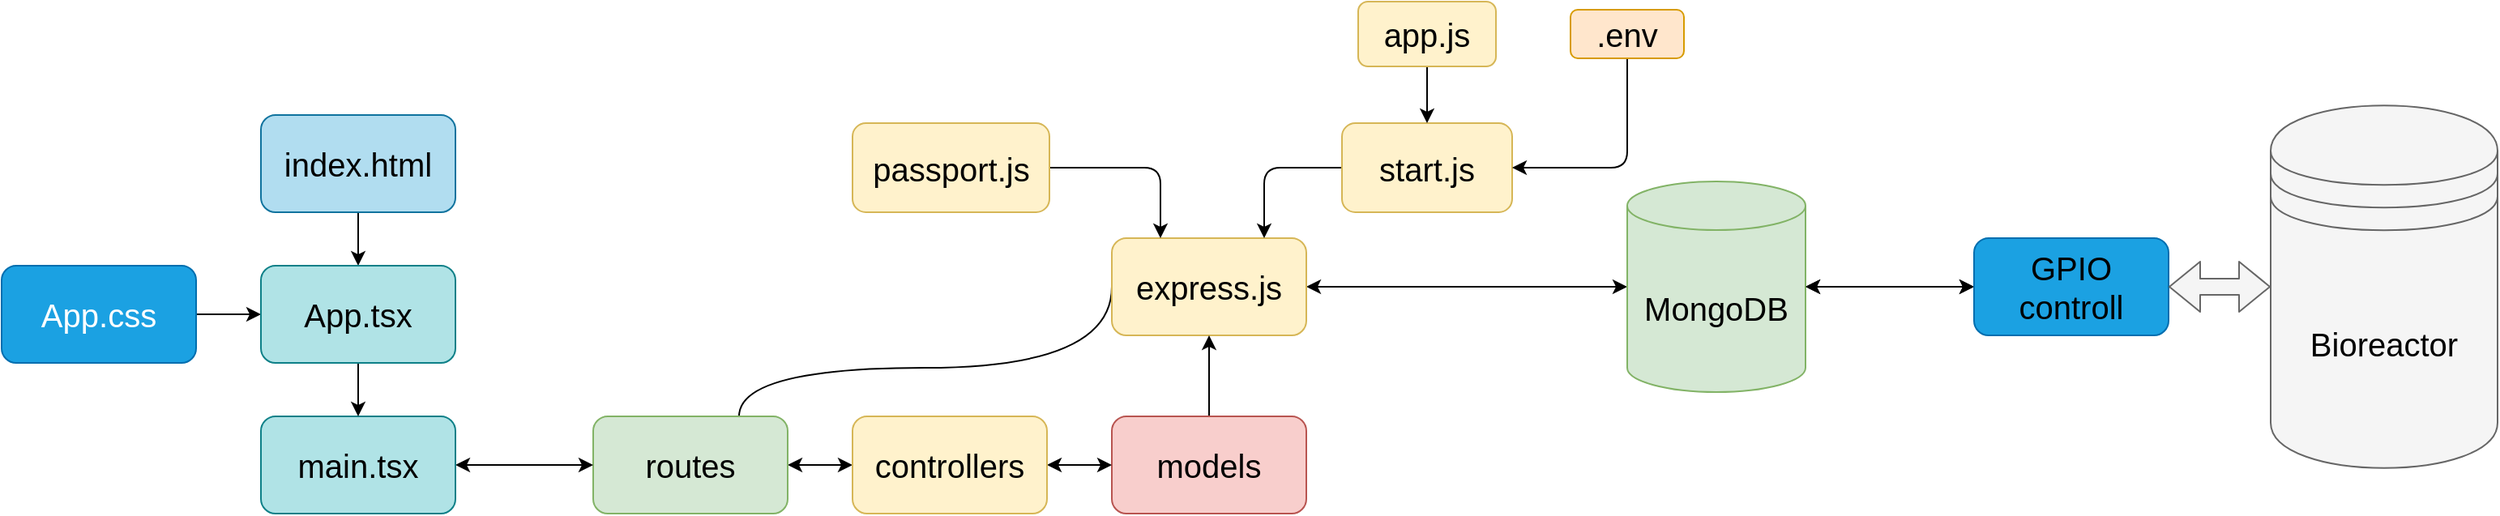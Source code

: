 <mxfile>
    <diagram id="_fO-0qVLtvQtgHuVrZ_L" name="Page-1">
        <mxGraphModel dx="1368" dy="783" grid="0" gridSize="10" guides="1" tooltips="1" connect="1" arrows="1" fold="1" page="1" pageScale="1" pageWidth="850" pageHeight="1100" background="#ffffff" math="0" shadow="0">
            <root>
                <mxCell id="0"/>
                <mxCell id="1" parent="0"/>
                <mxCell id="70" style="edgeStyle=orthogonalEdgeStyle;html=1;exitX=0;exitY=0.5;exitDx=0;exitDy=0;entryX=0.75;entryY=0;entryDx=0;entryDy=0;strokeColor=#000000;fontColor=#000000;startArrow=none;startFill=0;endArrow=none;endFill=0;curved=1;" parent="1" source="21" target="44" edge="1">
                    <mxGeometry relative="1" as="geometry">
                        <Array as="points">
                            <mxPoint x="1218" y="571"/>
                            <mxPoint x="988" y="571"/>
                        </Array>
                    </mxGeometry>
                </mxCell>
                <mxCell id="72" style="edgeStyle=orthogonalEdgeStyle;html=1;exitX=1;exitY=0.5;exitDx=0;exitDy=0;entryX=0;entryY=0.5;entryDx=0;entryDy=0;entryPerimeter=0;strokeColor=#000000;fontColor=#000000;startArrow=classic;startFill=1;endArrow=classic;endFill=1;" parent="1" source="21" target="32" edge="1">
                    <mxGeometry relative="1" as="geometry"/>
                </mxCell>
                <mxCell id="21" value="express.js" style="rounded=1;whiteSpace=wrap;html=1;hachureGap=4;fontFamily=Helvetica;fontSize=20;labelBackgroundColor=none;shadow=0;fillColor=#fff2cc;strokeColor=#d6b656;fontColor=#000000;" parent="1" vertex="1">
                    <mxGeometry x="1218" y="491" width="120" height="60" as="geometry"/>
                </mxCell>
                <mxCell id="27" style="edgeStyle=orthogonalEdgeStyle;hachureGap=4;html=1;exitX=0;exitY=0.5;exitDx=0;exitDy=0;fontFamily=Helvetica;fontSize=16;fontColor=#000000;labelBackgroundColor=none;shadow=0;fillColor=#f5f5f5;strokeColor=#000000;" parent="1" source="24" target="21" edge="1">
                    <mxGeometry relative="1" as="geometry">
                        <Array as="points">
                            <mxPoint x="1312" y="448"/>
                        </Array>
                    </mxGeometry>
                </mxCell>
                <mxCell id="24" value="start.js" style="rounded=1;whiteSpace=wrap;html=1;hachureGap=4;fontFamily=Helvetica;fontSize=20;labelBackgroundColor=none;shadow=0;fillColor=#fff2cc;strokeColor=#d6b656;fontColor=#000000;" parent="1" vertex="1">
                    <mxGeometry x="1360" y="420" width="105" height="55" as="geometry"/>
                </mxCell>
                <mxCell id="73" style="edgeStyle=orthogonalEdgeStyle;html=1;exitX=0.5;exitY=1;exitDx=0;exitDy=0;entryX=1;entryY=0.5;entryDx=0;entryDy=0;strokeColor=#000000;fontColor=#000000;startArrow=none;startFill=0;endArrow=classic;endFill=1;" parent="1" source="28" target="24" edge="1">
                    <mxGeometry relative="1" as="geometry"/>
                </mxCell>
                <mxCell id="28" value=".env" style="rounded=1;whiteSpace=wrap;html=1;hachureGap=4;fontFamily=Helvetica;fontSize=20;labelBackgroundColor=none;shadow=0;fillColor=#ffe6cc;strokeColor=#d79b00;fontColor=#000000;" parent="1" vertex="1">
                    <mxGeometry x="1501" y="350" width="70" height="30" as="geometry"/>
                </mxCell>
                <mxCell id="31" style="edgeStyle=none;hachureGap=4;html=1;exitX=0.5;exitY=1;exitDx=0;exitDy=0;entryX=0.5;entryY=0;entryDx=0;entryDy=0;fontFamily=Helvetica;fontSize=16;fontColor=#000000;labelBackgroundColor=none;shadow=0;fillColor=#f5f5f5;strokeColor=#000000;" parent="1" source="30" target="24" edge="1">
                    <mxGeometry relative="1" as="geometry"/>
                </mxCell>
                <mxCell id="30" value="app.js" style="rounded=1;whiteSpace=wrap;html=1;hachureGap=4;fontFamily=Helvetica;fontSize=20;labelBackgroundColor=none;shadow=0;fillColor=#fff2cc;strokeColor=#d6b656;fontColor=#000000;" parent="1" vertex="1">
                    <mxGeometry x="1370" y="345" width="85" height="40" as="geometry"/>
                </mxCell>
                <mxCell id="79" value="" style="edgeStyle=none;html=1;strokeColor=#000000;startArrow=classic;startFill=1;" parent="1" source="32" target="50" edge="1">
                    <mxGeometry relative="1" as="geometry"/>
                </mxCell>
                <mxCell id="32" value="MongoDB" style="shape=cylinder3;whiteSpace=wrap;html=1;boundedLbl=1;backgroundOutline=1;size=15;hachureGap=4;fontFamily=Helvetica;fontSize=20;labelBackgroundColor=none;shadow=0;fillColor=#d5e8d4;strokeColor=#82b366;fontColor=#000000;" parent="1" vertex="1">
                    <mxGeometry x="1536" y="456" width="110" height="130" as="geometry"/>
                </mxCell>
                <mxCell id="58" style="edgeStyle=none;html=1;exitX=0.5;exitY=0;exitDx=0;exitDy=0;entryX=0.5;entryY=1;entryDx=0;entryDy=0;startArrow=none;startFill=0;endArrow=classic;endFill=1;strokeColor=#000000;" parent="1" source="39" target="21" edge="1">
                    <mxGeometry relative="1" as="geometry"/>
                </mxCell>
                <mxCell id="39" value="models" style="rounded=1;whiteSpace=wrap;html=1;hachureGap=4;fontFamily=Helvetica;fontSize=20;labelBackgroundColor=none;shadow=0;fillColor=#f8cecc;strokeColor=#b85450;fontColor=#000000;" parent="1" vertex="1">
                    <mxGeometry x="1218" y="601" width="120" height="60" as="geometry"/>
                </mxCell>
                <mxCell id="46" style="edgeStyle=orthogonalEdgeStyle;curved=1;hachureGap=4;html=1;exitX=0;exitY=0.5;exitDx=0;exitDy=0;entryX=1;entryY=0.5;entryDx=0;entryDy=0;fontFamily=Helvetica;fontSize=16;fontColor=#000000;labelBackgroundColor=none;shadow=0;fillColor=#f5f5f5;strokeColor=#000000;startArrow=classic;startFill=1;endArrow=classic;endFill=1;" parent="1" source="42" target="44" edge="1">
                    <mxGeometry relative="1" as="geometry"/>
                </mxCell>
                <mxCell id="60" style="edgeStyle=none;html=1;exitX=1;exitY=0.5;exitDx=0;exitDy=0;entryX=0;entryY=0.5;entryDx=0;entryDy=0;strokeColor=#000000;startArrow=classic;startFill=1;endArrow=classic;endFill=1;" parent="1" source="42" target="39" edge="1">
                    <mxGeometry relative="1" as="geometry"/>
                </mxCell>
                <mxCell id="42" value="controllers" style="rounded=1;whiteSpace=wrap;html=1;hachureGap=4;fontFamily=Helvetica;fontSize=20;labelBackgroundColor=none;shadow=0;fillColor=#fff2cc;strokeColor=#d6b656;fontColor=#000000;" parent="1" vertex="1">
                    <mxGeometry x="1058" y="601" width="120" height="60" as="geometry"/>
                </mxCell>
                <mxCell id="44" value="routes" style="rounded=1;whiteSpace=wrap;html=1;hachureGap=4;fontFamily=Helvetica;fontSize=20;labelBackgroundColor=none;shadow=0;fillColor=#d5e8d4;strokeColor=#82b366;fontColor=#000000;" parent="1" vertex="1">
                    <mxGeometry x="898" y="601" width="120" height="60" as="geometry"/>
                </mxCell>
                <mxCell id="53" style="edgeStyle=none;hachureGap=4;html=1;exitX=1;exitY=0.5;exitDx=0;exitDy=0;entryX=0;entryY=0.5;entryDx=0;entryDy=0;fontFamily=Helvetica;fontSize=16;startArrow=classic;startFill=1;fontColor=#000000;labelBackgroundColor=none;shadow=0;fillColor=#f5f5f5;strokeColor=#000000;exitPerimeter=0;" parent="1" source="32" target="50" edge="1">
                    <mxGeometry relative="1" as="geometry">
                        <mxPoint x="1646" y="521.0" as="sourcePoint"/>
                    </mxGeometry>
                </mxCell>
                <mxCell id="50" value="GPIO controll" style="rounded=1;whiteSpace=wrap;html=1;hachureGap=4;fontFamily=Helvetica;fontSize=20;labelBackgroundColor=none;shadow=0;fillColor=#1ba1e2;strokeColor=#006EAF;fontColor=#000000;glass=0;" parent="1" vertex="1">
                    <mxGeometry x="1750" y="490.99" width="120" height="60" as="geometry"/>
                </mxCell>
                <mxCell id="54" value="Bioreactor" style="shape=datastore;whiteSpace=wrap;html=1;hachureGap=4;fontFamily=Helvetica;fontSize=20;labelBackgroundColor=none;shadow=0;fillColor=#f5f5f5;strokeColor=#666666;fontColor=#000000;" parent="1" vertex="1">
                    <mxGeometry x="1933" y="409.12" width="140" height="223.75" as="geometry"/>
                </mxCell>
                <mxCell id="55" value="" style="shape=flexArrow;endArrow=classic;html=1;hachureGap=4;fontFamily=Helvetica;fontSize=16;exitX=1;exitY=0.5;exitDx=0;exitDy=0;entryX=0;entryY=0.5;entryDx=0;entryDy=0;fontColor=#000000;labelBackgroundColor=none;shadow=0;fillColor=#f5f5f5;strokeColor=#666666;startArrow=block;" parent="1" source="50" target="54" edge="1">
                    <mxGeometry width="50" height="50" relative="1" as="geometry">
                        <mxPoint x="1836" y="550.99" as="sourcePoint"/>
                        <mxPoint x="1886" y="500.99" as="targetPoint"/>
                    </mxGeometry>
                </mxCell>
                <mxCell id="76" style="edgeStyle=none;html=1;exitX=0.5;exitY=1;exitDx=0;exitDy=0;entryX=0.5;entryY=0;entryDx=0;entryDy=0;strokeColor=#000000;" parent="1" source="57" target="74" edge="1">
                    <mxGeometry relative="1" as="geometry"/>
                </mxCell>
                <mxCell id="57" value="index.html" style="rounded=1;whiteSpace=wrap;html=1;hachureGap=4;fontFamily=Helvetica;fontSize=20;labelBackgroundColor=none;shadow=0;fillColor=#b1ddf0;strokeColor=#10739e;fontColor=#000000;" parent="1" vertex="1">
                    <mxGeometry x="693" y="415" width="120" height="60" as="geometry"/>
                </mxCell>
                <mxCell id="78" style="edgeStyle=none;html=1;exitX=1;exitY=0.5;exitDx=0;exitDy=0;entryX=0;entryY=0.5;entryDx=0;entryDy=0;strokeColor=#000000;startArrow=classic;startFill=1;" parent="1" source="61" target="44" edge="1">
                    <mxGeometry relative="1" as="geometry">
                        <mxPoint x="853" y="631" as="sourcePoint"/>
                    </mxGeometry>
                </mxCell>
                <mxCell id="61" value="main.tsx" style="rounded=1;whiteSpace=wrap;html=1;hachureGap=4;fontFamily=Helvetica;fontSize=20;labelBackgroundColor=none;shadow=0;fillColor=#b0e3e6;strokeColor=#0e8088;fontColor=#000000;" parent="1" vertex="1">
                    <mxGeometry x="693" y="601" width="120" height="60" as="geometry"/>
                </mxCell>
                <mxCell id="77" style="edgeStyle=none;html=1;exitX=1;exitY=0.5;exitDx=0;exitDy=0;entryX=0;entryY=0.5;entryDx=0;entryDy=0;strokeColor=#000000;" parent="1" source="68" target="74" edge="1">
                    <mxGeometry relative="1" as="geometry"/>
                </mxCell>
                <mxCell id="68" value="App.css" style="rounded=1;whiteSpace=wrap;html=1;hachureGap=4;fontFamily=Helvetica;fontSize=20;labelBackgroundColor=none;shadow=0;fillColor=#1ba1e2;strokeColor=#006EAF;fontColor=#ffffff;" parent="1" vertex="1">
                    <mxGeometry x="533" y="508" width="120" height="60" as="geometry"/>
                </mxCell>
                <mxCell id="75" style="edgeStyle=none;html=1;exitX=0.5;exitY=1;exitDx=0;exitDy=0;entryX=0.5;entryY=0;entryDx=0;entryDy=0;strokeColor=#000000;" parent="1" source="74" target="61" edge="1">
                    <mxGeometry relative="1" as="geometry"/>
                </mxCell>
                <mxCell id="74" value="App.tsx" style="rounded=1;whiteSpace=wrap;html=1;hachureGap=4;fontFamily=Helvetica;fontSize=20;labelBackgroundColor=none;shadow=0;fillColor=#b0e3e6;strokeColor=#0e8088;fontColor=#000000;" parent="1" vertex="1">
                    <mxGeometry x="693" y="508" width="120" height="60" as="geometry"/>
                </mxCell>
                <mxCell id="82" style="edgeStyle=orthogonalEdgeStyle;html=1;exitX=1;exitY=0.5;exitDx=0;exitDy=0;entryX=0.25;entryY=0;entryDx=0;entryDy=0;strokeColor=#000000;" edge="1" parent="1" source="80" target="21">
                    <mxGeometry relative="1" as="geometry"/>
                </mxCell>
                <mxCell id="80" value="passport.js" style="rounded=1;whiteSpace=wrap;html=1;hachureGap=4;fontFamily=Helvetica;fontSize=20;labelBackgroundColor=none;shadow=0;fillColor=#fff2cc;strokeColor=#d6b656;fontColor=#000000;" vertex="1" parent="1">
                    <mxGeometry x="1058" y="420" width="121.5" height="55" as="geometry"/>
                </mxCell>
            </root>
        </mxGraphModel>
    </diagram>
</mxfile>